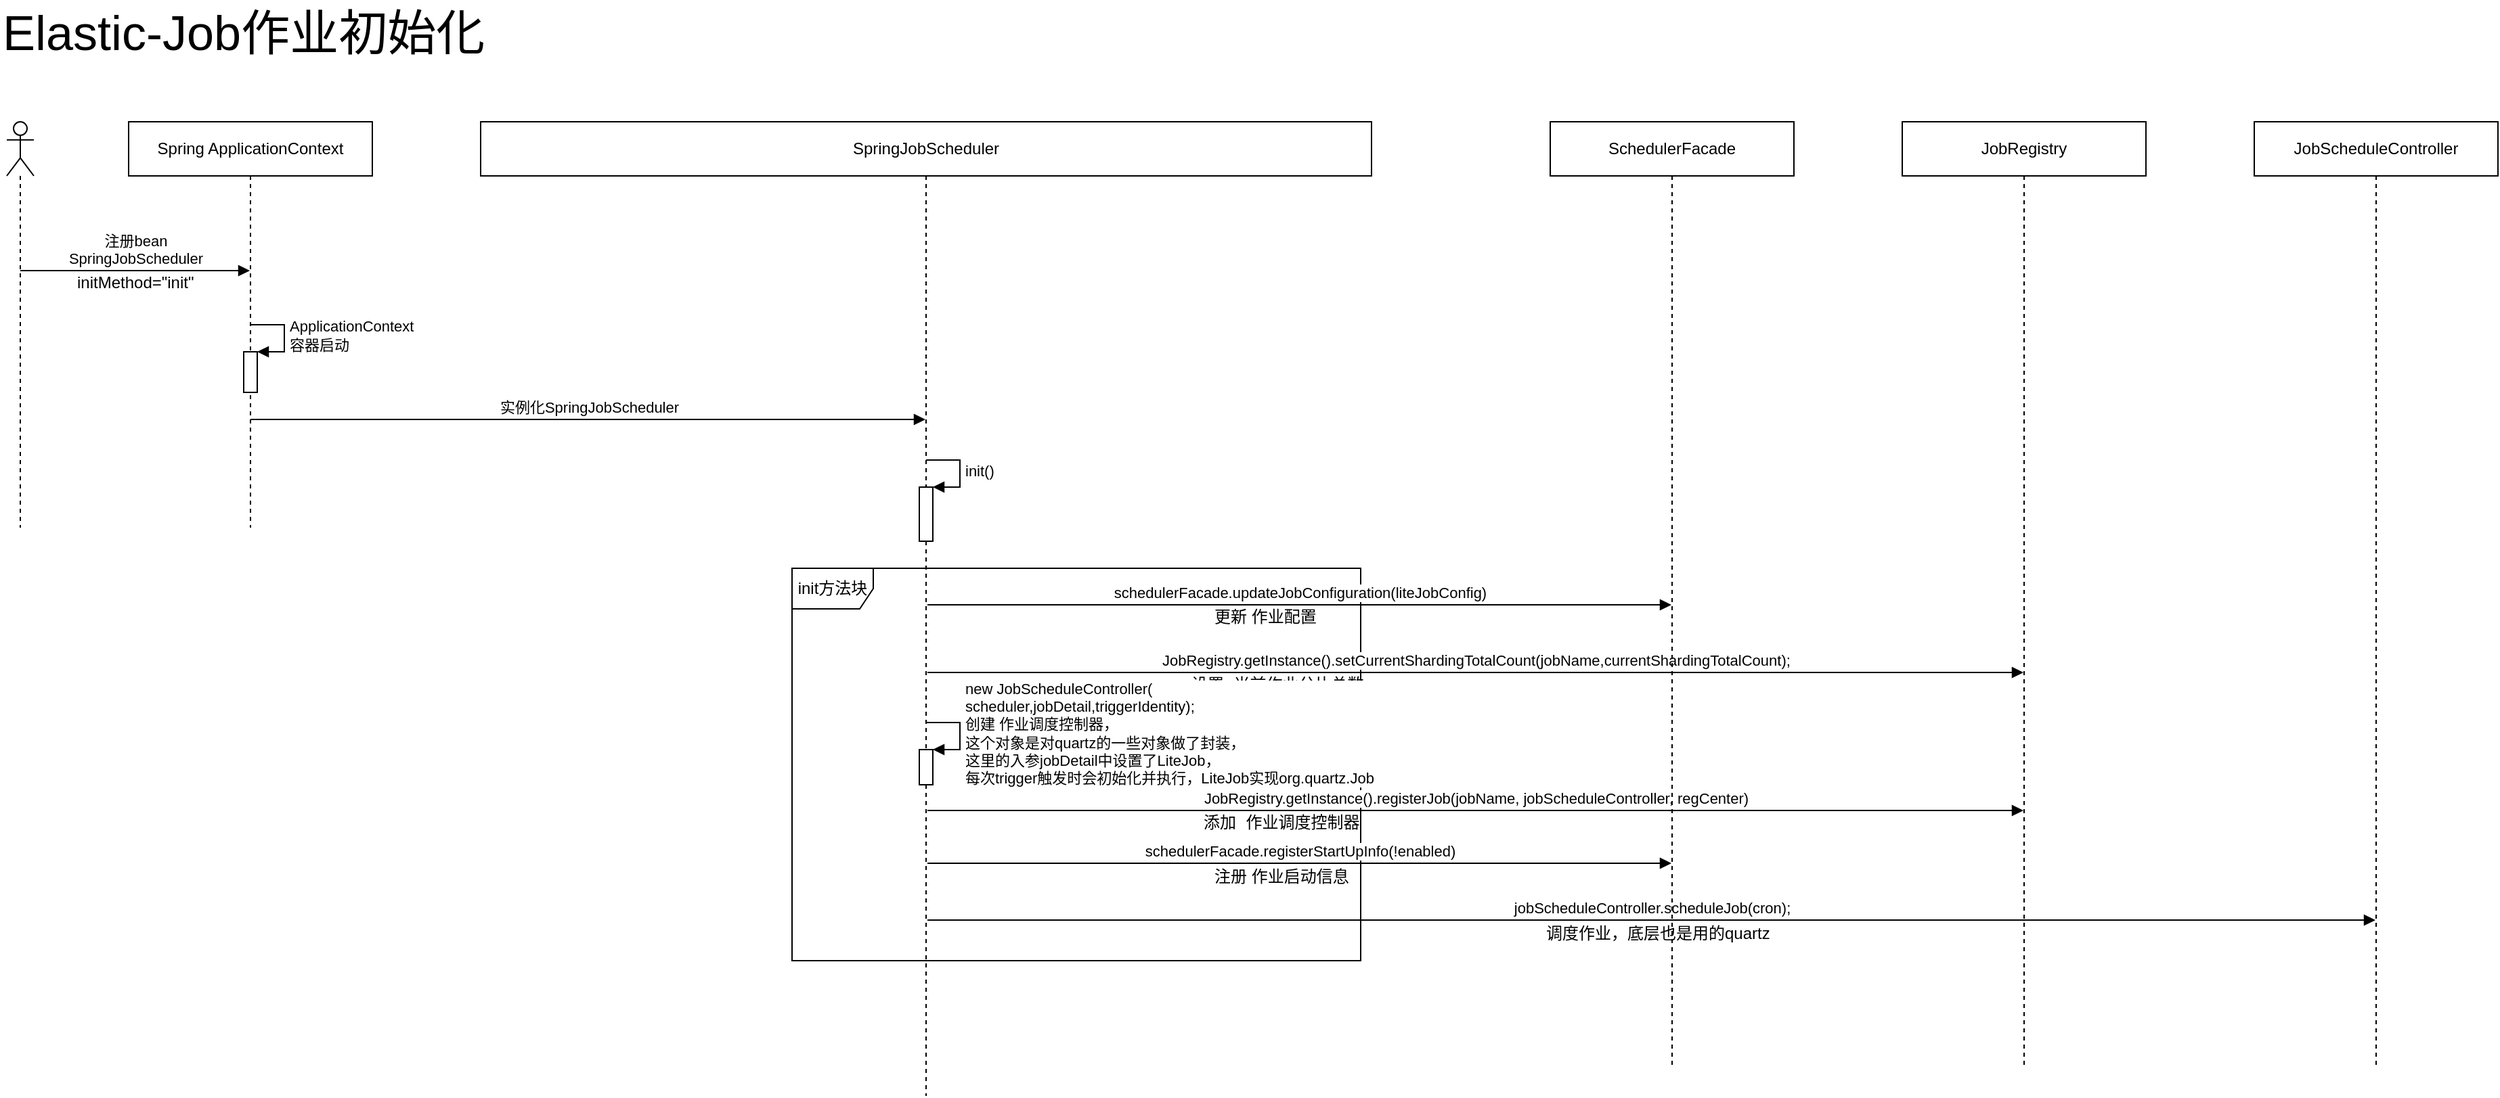 <mxfile version="10.7.5" type="github"><diagram name="Page-1" id="13e1069c-82ec-6db2-03f1-153e76fe0fe0"><mxGraphModel dx="998" dy="1275" grid="1" gridSize="10" guides="1" tooltips="1" connect="1" arrows="1" fold="1" page="1" pageScale="1" pageWidth="1100" pageHeight="850" background="#ffffff" math="0" shadow="0"><root><mxCell id="0"/><mxCell id="1" parent="0"/><mxCell id="F85SXQfzrz55yQztH71F-2" value="" style="shape=umlLifeline;participant=umlActor;perimeter=lifelinePerimeter;whiteSpace=wrap;html=1;container=1;collapsible=0;recursiveResize=0;verticalAlign=top;spacingTop=36;labelBackgroundColor=#ffffff;outlineConnect=0;" parent="1" vertex="1"><mxGeometry x="200" y="60" width="20" height="300" as="geometry"/></mxCell><mxCell id="F85SXQfzrz55yQztH71F-7" value="注册bean&lt;br&gt;SpringJobScheduler&lt;br&gt;" style="html=1;verticalAlign=bottom;endArrow=block;" parent="F85SXQfzrz55yQztH71F-2" target="F85SXQfzrz55yQztH71F-3" edge="1"><mxGeometry width="80" relative="1" as="geometry"><mxPoint x="10" y="110" as="sourcePoint"/><mxPoint x="90" y="110" as="targetPoint"/></mxGeometry></mxCell><mxCell id="F85SXQfzrz55yQztH71F-3" value="Spring ApplicationContext" style="shape=umlLifeline;perimeter=lifelinePerimeter;whiteSpace=wrap;html=1;container=1;collapsible=0;recursiveResize=0;outlineConnect=0;" parent="1" vertex="1"><mxGeometry x="290" y="60" width="180" height="300" as="geometry"/></mxCell><mxCell id="F85SXQfzrz55yQztH71F-9" value="" style="html=1;points=[];perimeter=orthogonalPerimeter;" parent="F85SXQfzrz55yQztH71F-3" vertex="1"><mxGeometry x="85" y="170" width="10" height="30" as="geometry"/></mxCell><mxCell id="F85SXQfzrz55yQztH71F-10" value="ApplicationContext&lt;br&gt;容器启动&lt;br&gt;" style="edgeStyle=orthogonalEdgeStyle;html=1;align=left;spacingLeft=2;endArrow=block;rounded=0;entryX=1;entryY=0;" parent="F85SXQfzrz55yQztH71F-3" target="F85SXQfzrz55yQztH71F-9" edge="1"><mxGeometry relative="1" as="geometry"><mxPoint x="90" y="150" as="sourcePoint"/><Array as="points"><mxPoint x="115" y="150"/></Array></mxGeometry></mxCell><mxCell id="F85SXQfzrz55yQztH71F-11" value="实例化SpringJobScheduler" style="html=1;verticalAlign=bottom;endArrow=block;" parent="F85SXQfzrz55yQztH71F-3" target="F85SXQfzrz55yQztH71F-5" edge="1"><mxGeometry width="80" relative="1" as="geometry"><mxPoint x="90" y="220" as="sourcePoint"/><mxPoint x="170" y="220" as="targetPoint"/></mxGeometry></mxCell><mxCell id="F85SXQfzrz55yQztH71F-5" value="SpringJobScheduler" style="shape=umlLifeline;perimeter=lifelinePerimeter;whiteSpace=wrap;html=1;container=1;collapsible=0;recursiveResize=0;outlineConnect=0;" parent="1" vertex="1"><mxGeometry x="550" y="60" width="658" height="720" as="geometry"/></mxCell><mxCell id="F85SXQfzrz55yQztH71F-12" value="" style="html=1;points=[];perimeter=orthogonalPerimeter;" parent="F85SXQfzrz55yQztH71F-5" vertex="1"><mxGeometry x="324" y="270" width="10" height="40" as="geometry"/></mxCell><mxCell id="F85SXQfzrz55yQztH71F-13" value="init()" style="edgeStyle=orthogonalEdgeStyle;html=1;align=left;spacingLeft=2;endArrow=block;rounded=0;entryX=1;entryY=0;" parent="F85SXQfzrz55yQztH71F-5" target="F85SXQfzrz55yQztH71F-12" edge="1"><mxGeometry relative="1" as="geometry"><mxPoint x="329" y="250" as="sourcePoint"/><Array as="points"><mxPoint x="354" y="250"/></Array></mxGeometry></mxCell><mxCell id="hnVTWT6KNMk04GEtp_H0-1" value="init方法块" style="shape=umlFrame;whiteSpace=wrap;html=1;" vertex="1" parent="F85SXQfzrz55yQztH71F-5"><mxGeometry x="230" y="330" width="420" height="290" as="geometry"/></mxCell><mxCell id="hnVTWT6KNMk04GEtp_H0-8" value="schedulerFacade.updateJobConfiguration(liteJobConfig)" style="html=1;verticalAlign=bottom;endArrow=block;" edge="1" parent="F85SXQfzrz55yQztH71F-5"><mxGeometry width="80" relative="1" as="geometry"><mxPoint x="330" y="357" as="sourcePoint"/><mxPoint x="879.5" y="357" as="targetPoint"/></mxGeometry></mxCell><mxCell id="hnVTWT6KNMk04GEtp_H0-9" value="更新 作业配置" style="text;html=1;resizable=0;points=[];autosize=1;align=left;verticalAlign=top;spacingTop=-4;" vertex="1" parent="F85SXQfzrz55yQztH71F-5"><mxGeometry x="540" y="356" width="90" height="20" as="geometry"/></mxCell><mxCell id="hnVTWT6KNMk04GEtp_H0-12" value="JobRegistry.getInstance().setCurrentShardingTotalCount(&lt;span&gt;jobName&lt;/span&gt;,&lt;span&gt;currentShardingTotalCount&lt;/span&gt;);&lt;br&gt;" style="html=1;verticalAlign=bottom;endArrow=block;" edge="1" parent="F85SXQfzrz55yQztH71F-5"><mxGeometry width="80" relative="1" as="geometry"><mxPoint x="330" y="407" as="sourcePoint"/><mxPoint x="1139.5" y="407" as="targetPoint"/></mxGeometry></mxCell><mxCell id="hnVTWT6KNMk04GEtp_H0-13" value="&lt;pre&gt;&lt;span&gt;&lt;span&gt;设置 当前作业分片总数&lt;/span&gt;&lt;/span&gt;&lt;/pre&gt;" style="text;html=1;resizable=0;points=[];autosize=1;align=left;verticalAlign=top;spacingTop=-4;" vertex="1" parent="F85SXQfzrz55yQztH71F-5"><mxGeometry x="523" y="394" width="140" height="40" as="geometry"/></mxCell><mxCell id="hnVTWT6KNMk04GEtp_H0-15" value="&lt;pre&gt;&lt;br&gt;&lt;/pre&gt;" style="text;html=1;resizable=0;points=[];autosize=1;align=left;verticalAlign=top;spacingTop=-4;" vertex="1" parent="F85SXQfzrz55yQztH71F-5"><mxGeometry x="532" y="457" width="20" height="40" as="geometry"/></mxCell><mxCell id="hnVTWT6KNMk04GEtp_H0-18" value="JobRegistry.getInstance().registerJob(&lt;span&gt;jobName&lt;/span&gt;, jobScheduleController, regCenter)&lt;br&gt;" style="html=1;verticalAlign=bottom;endArrow=block;" edge="1" parent="F85SXQfzrz55yQztH71F-5"><mxGeometry width="80" relative="1" as="geometry"><mxPoint x="330" y="509" as="sourcePoint"/><mxPoint x="1139.5" y="509" as="targetPoint"/></mxGeometry></mxCell><mxCell id="hnVTWT6KNMk04GEtp_H0-19" value="&lt;pre&gt;&lt;span&gt;&lt;span&gt;添加 作业调度控制器&lt;/span&gt;&lt;/span&gt;&lt;/pre&gt;" style="text;html=1;resizable=0;points=[];autosize=1;align=left;verticalAlign=top;spacingTop=-4;" vertex="1" parent="F85SXQfzrz55yQztH71F-5"><mxGeometry x="532" y="496" width="130" height="40" as="geometry"/></mxCell><mxCell id="hnVTWT6KNMk04GEtp_H0-22" value="" style="html=1;points=[];perimeter=orthogonalPerimeter;" vertex="1" parent="F85SXQfzrz55yQztH71F-5"><mxGeometry x="324" y="464" width="10" height="26" as="geometry"/></mxCell><mxCell id="hnVTWT6KNMk04GEtp_H0-23" value="&lt;span&gt;new JobScheduleController(&lt;br&gt;&lt;/span&gt;&lt;span&gt;scheduler,&lt;/span&gt;&lt;span&gt;jobDetail,&lt;/span&gt;&lt;span&gt;triggerIdentity&lt;/span&gt;&lt;span&gt;);&lt;br&gt;创建 作业调度控制器，&lt;br&gt;这个对象是对quartz的一些对象做了封装，&lt;br&gt;这里的入参jobDetail中设置了LiteJob，&lt;br&gt;每次trigger触发时会初始化并执行，LiteJob实现org.quartz.Job&lt;br&gt;&lt;/span&gt;" style="edgeStyle=orthogonalEdgeStyle;html=1;align=left;spacingLeft=2;endArrow=block;rounded=0;entryX=1;entryY=0;" edge="1" target="hnVTWT6KNMk04GEtp_H0-22" parent="F85SXQfzrz55yQztH71F-5"><mxGeometry relative="1" as="geometry"><mxPoint x="329" y="444" as="sourcePoint"/><Array as="points"><mxPoint x="354" y="444"/></Array></mxGeometry></mxCell><mxCell id="hnVTWT6KNMk04GEtp_H0-24" value="schedulerFacade.registerStartUpInfo(!&lt;span&gt;enabled&lt;/span&gt;)&lt;br&gt;" style="html=1;verticalAlign=bottom;endArrow=block;" edge="1" parent="F85SXQfzrz55yQztH71F-5"><mxGeometry width="80" relative="1" as="geometry"><mxPoint x="330" y="548" as="sourcePoint"/><mxPoint x="879.5" y="548" as="targetPoint"/></mxGeometry></mxCell><mxCell id="hnVTWT6KNMk04GEtp_H0-25" value="注册 作业启动信息" style="text;html=1;resizable=0;points=[];autosize=1;align=left;verticalAlign=top;spacingTop=-4;" vertex="1" parent="F85SXQfzrz55yQztH71F-5"><mxGeometry x="540" y="548" width="110" height="20" as="geometry"/></mxCell><mxCell id="hnVTWT6KNMk04GEtp_H0-28" value="jobScheduleController.scheduleJob(cron);" style="html=1;verticalAlign=bottom;endArrow=block;" edge="1" parent="F85SXQfzrz55yQztH71F-5" target="hnVTWT6KNMk04GEtp_H0-26"><mxGeometry width="80" relative="1" as="geometry"><mxPoint x="330" y="590" as="sourcePoint"/><mxPoint x="410" y="590" as="targetPoint"/></mxGeometry></mxCell><mxCell id="F85SXQfzrz55yQztH71F-8" value="initMethod=&quot;init&quot;" style="text;html=1;resizable=0;points=[];autosize=1;align=left;verticalAlign=top;spacingTop=-4;" parent="1" vertex="1"><mxGeometry x="250" y="169" width="100" height="20" as="geometry"/></mxCell><mxCell id="hnVTWT6KNMk04GEtp_H0-4" value="SchedulerFacade" style="shape=umlLifeline;perimeter=lifelinePerimeter;whiteSpace=wrap;html=1;container=1;collapsible=0;recursiveResize=0;outlineConnect=0;" vertex="1" parent="1"><mxGeometry x="1340" y="60" width="180" height="700" as="geometry"/></mxCell><mxCell id="hnVTWT6KNMk04GEtp_H0-20" value="JobRegistry" style="shape=umlLifeline;perimeter=lifelinePerimeter;whiteSpace=wrap;html=1;container=1;collapsible=0;recursiveResize=0;outlineConnect=0;" vertex="1" parent="1"><mxGeometry x="1600" y="60" width="180" height="700" as="geometry"/></mxCell><mxCell id="hnVTWT6KNMk04GEtp_H0-26" value="JobScheduleController" style="shape=umlLifeline;perimeter=lifelinePerimeter;whiteSpace=wrap;html=1;container=1;collapsible=0;recursiveResize=0;outlineConnect=0;" vertex="1" parent="1"><mxGeometry x="1860" y="60" width="180" height="700" as="geometry"/></mxCell><mxCell id="hnVTWT6KNMk04GEtp_H0-29" value="调度作业，底层也是用的quartz" style="text;html=1;resizable=0;points=[];autosize=1;align=left;verticalAlign=top;spacingTop=-4;" vertex="1" parent="1"><mxGeometry x="1335" y="650" width="180" height="20" as="geometry"/></mxCell><mxCell id="hnVTWT6KNMk04GEtp_H0-30" value="&lt;font style=&quot;font-size: 36px&quot;&gt;Elastic-Job作业初始化&lt;/font&gt;" style="text;html=1;resizable=0;points=[];autosize=1;align=left;verticalAlign=top;spacingTop=-4;" vertex="1" parent="1"><mxGeometry x="195" y="-30" width="370" height="20" as="geometry"/></mxCell></root></mxGraphModel></diagram></mxfile>